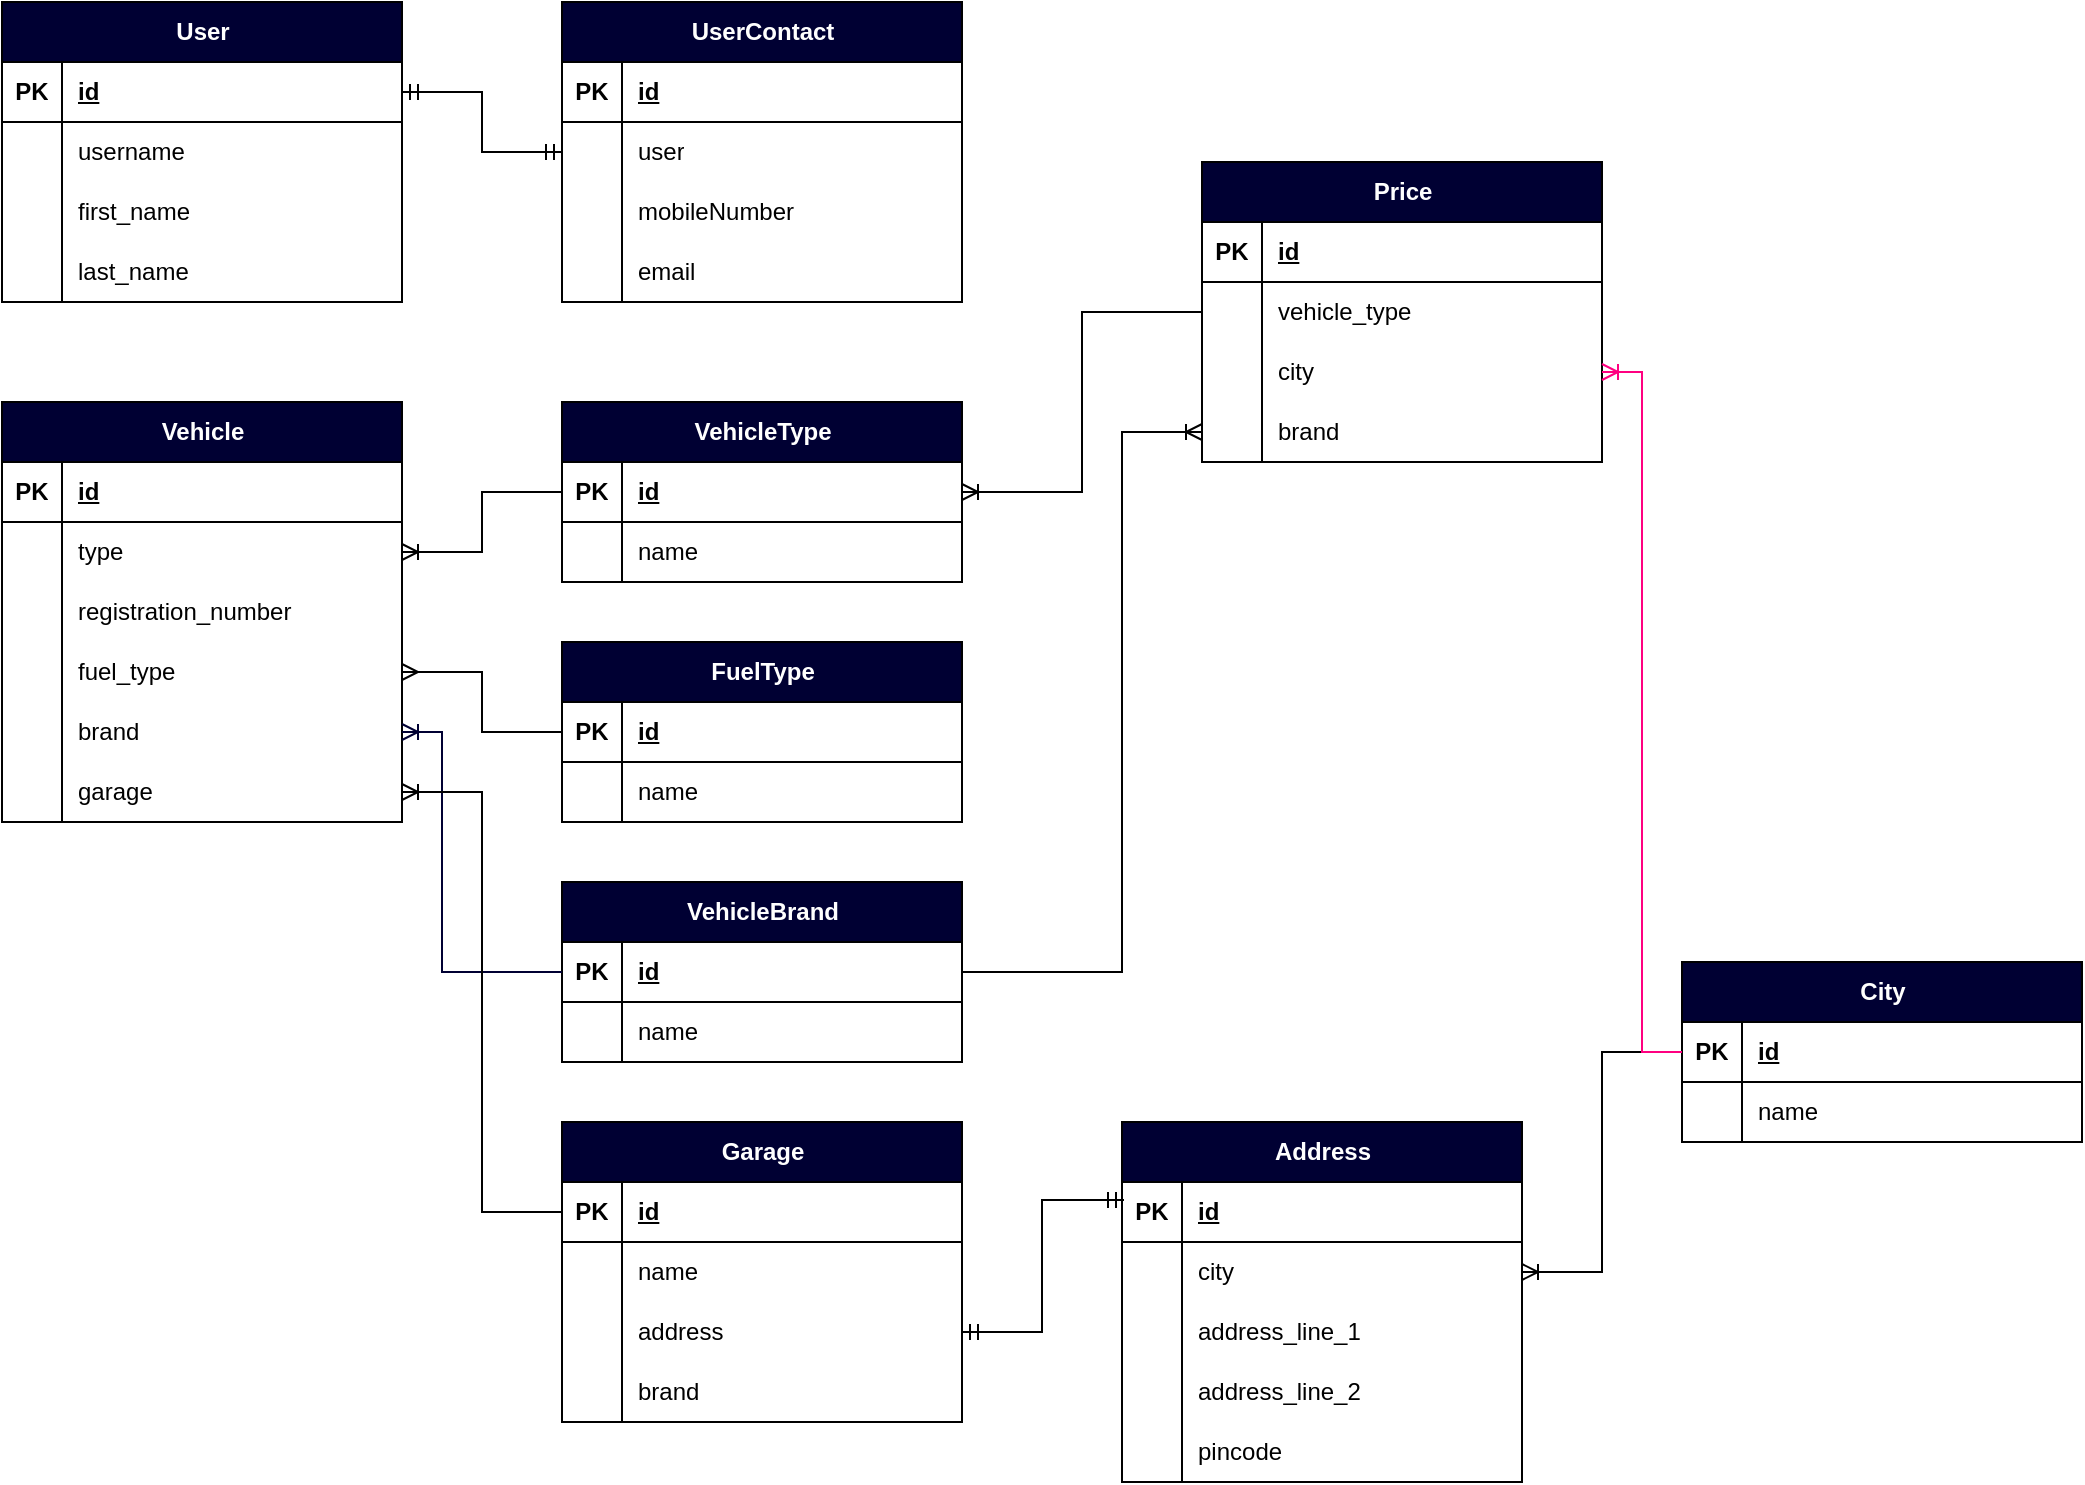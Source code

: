 <mxfile version="21.6.8" type="github">
  <diagram id="R2lEEEUBdFMjLlhIrx00" name="Page-1">
    <mxGraphModel dx="1434" dy="750" grid="1" gridSize="10" guides="1" tooltips="1" connect="1" arrows="1" fold="1" page="1" pageScale="1" pageWidth="850" pageHeight="1100" math="0" shadow="0" extFonts="Permanent Marker^https://fonts.googleapis.com/css?family=Permanent+Marker">
      <root>
        <mxCell id="0" />
        <mxCell id="1" parent="0" />
        <mxCell id="TW8zN2SquAORS2_X0zOL-1" value="User" style="shape=table;startSize=30;container=1;collapsible=1;childLayout=tableLayout;fixedRows=1;rowLines=0;fontStyle=1;align=center;resizeLast=1;html=1;fillColor=#000033;fontColor=#FFFFFF;" vertex="1" parent="1">
          <mxGeometry x="120" y="80" width="200" height="150" as="geometry" />
        </mxCell>
        <mxCell id="TW8zN2SquAORS2_X0zOL-2" value="" style="shape=tableRow;horizontal=0;startSize=0;swimlaneHead=0;swimlaneBody=0;fillColor=none;collapsible=0;dropTarget=0;points=[[0,0.5],[1,0.5]];portConstraint=eastwest;top=0;left=0;right=0;bottom=1;" vertex="1" parent="TW8zN2SquAORS2_X0zOL-1">
          <mxGeometry y="30" width="200" height="30" as="geometry" />
        </mxCell>
        <mxCell id="TW8zN2SquAORS2_X0zOL-3" value="PK" style="shape=partialRectangle;connectable=0;fillColor=none;top=0;left=0;bottom=0;right=0;fontStyle=1;overflow=hidden;whiteSpace=wrap;html=1;" vertex="1" parent="TW8zN2SquAORS2_X0zOL-2">
          <mxGeometry width="30" height="30" as="geometry">
            <mxRectangle width="30" height="30" as="alternateBounds" />
          </mxGeometry>
        </mxCell>
        <mxCell id="TW8zN2SquAORS2_X0zOL-4" value="id" style="shape=partialRectangle;connectable=0;fillColor=none;top=0;left=0;bottom=0;right=0;align=left;spacingLeft=6;fontStyle=5;overflow=hidden;whiteSpace=wrap;html=1;" vertex="1" parent="TW8zN2SquAORS2_X0zOL-2">
          <mxGeometry x="30" width="170" height="30" as="geometry">
            <mxRectangle width="170" height="30" as="alternateBounds" />
          </mxGeometry>
        </mxCell>
        <mxCell id="TW8zN2SquAORS2_X0zOL-5" value="" style="shape=tableRow;horizontal=0;startSize=0;swimlaneHead=0;swimlaneBody=0;fillColor=none;collapsible=0;dropTarget=0;points=[[0,0.5],[1,0.5]];portConstraint=eastwest;top=0;left=0;right=0;bottom=0;" vertex="1" parent="TW8zN2SquAORS2_X0zOL-1">
          <mxGeometry y="60" width="200" height="30" as="geometry" />
        </mxCell>
        <mxCell id="TW8zN2SquAORS2_X0zOL-6" value="" style="shape=partialRectangle;connectable=0;fillColor=none;top=0;left=0;bottom=0;right=0;editable=1;overflow=hidden;whiteSpace=wrap;html=1;" vertex="1" parent="TW8zN2SquAORS2_X0zOL-5">
          <mxGeometry width="30" height="30" as="geometry">
            <mxRectangle width="30" height="30" as="alternateBounds" />
          </mxGeometry>
        </mxCell>
        <mxCell id="TW8zN2SquAORS2_X0zOL-7" value="username" style="shape=partialRectangle;connectable=0;fillColor=none;top=0;left=0;bottom=0;right=0;align=left;spacingLeft=6;overflow=hidden;whiteSpace=wrap;html=1;" vertex="1" parent="TW8zN2SquAORS2_X0zOL-5">
          <mxGeometry x="30" width="170" height="30" as="geometry">
            <mxRectangle width="170" height="30" as="alternateBounds" />
          </mxGeometry>
        </mxCell>
        <mxCell id="TW8zN2SquAORS2_X0zOL-8" value="" style="shape=tableRow;horizontal=0;startSize=0;swimlaneHead=0;swimlaneBody=0;fillColor=none;collapsible=0;dropTarget=0;points=[[0,0.5],[1,0.5]];portConstraint=eastwest;top=0;left=0;right=0;bottom=0;" vertex="1" parent="TW8zN2SquAORS2_X0zOL-1">
          <mxGeometry y="90" width="200" height="30" as="geometry" />
        </mxCell>
        <mxCell id="TW8zN2SquAORS2_X0zOL-9" value="" style="shape=partialRectangle;connectable=0;fillColor=none;top=0;left=0;bottom=0;right=0;editable=1;overflow=hidden;whiteSpace=wrap;html=1;" vertex="1" parent="TW8zN2SquAORS2_X0zOL-8">
          <mxGeometry width="30" height="30" as="geometry">
            <mxRectangle width="30" height="30" as="alternateBounds" />
          </mxGeometry>
        </mxCell>
        <mxCell id="TW8zN2SquAORS2_X0zOL-10" value="first_name" style="shape=partialRectangle;connectable=0;fillColor=none;top=0;left=0;bottom=0;right=0;align=left;spacingLeft=6;overflow=hidden;whiteSpace=wrap;html=1;" vertex="1" parent="TW8zN2SquAORS2_X0zOL-8">
          <mxGeometry x="30" width="170" height="30" as="geometry">
            <mxRectangle width="170" height="30" as="alternateBounds" />
          </mxGeometry>
        </mxCell>
        <mxCell id="TW8zN2SquAORS2_X0zOL-11" value="" style="shape=tableRow;horizontal=0;startSize=0;swimlaneHead=0;swimlaneBody=0;fillColor=none;collapsible=0;dropTarget=0;points=[[0,0.5],[1,0.5]];portConstraint=eastwest;top=0;left=0;right=0;bottom=0;" vertex="1" parent="TW8zN2SquAORS2_X0zOL-1">
          <mxGeometry y="120" width="200" height="30" as="geometry" />
        </mxCell>
        <mxCell id="TW8zN2SquAORS2_X0zOL-12" value="" style="shape=partialRectangle;connectable=0;fillColor=none;top=0;left=0;bottom=0;right=0;editable=1;overflow=hidden;whiteSpace=wrap;html=1;" vertex="1" parent="TW8zN2SquAORS2_X0zOL-11">
          <mxGeometry width="30" height="30" as="geometry">
            <mxRectangle width="30" height="30" as="alternateBounds" />
          </mxGeometry>
        </mxCell>
        <mxCell id="TW8zN2SquAORS2_X0zOL-13" value="last_name" style="shape=partialRectangle;connectable=0;fillColor=none;top=0;left=0;bottom=0;right=0;align=left;spacingLeft=6;overflow=hidden;whiteSpace=wrap;html=1;" vertex="1" parent="TW8zN2SquAORS2_X0zOL-11">
          <mxGeometry x="30" width="170" height="30" as="geometry">
            <mxRectangle width="170" height="30" as="alternateBounds" />
          </mxGeometry>
        </mxCell>
        <mxCell id="TW8zN2SquAORS2_X0zOL-14" value="UserContact" style="shape=table;startSize=30;container=1;collapsible=1;childLayout=tableLayout;fixedRows=1;rowLines=0;fontStyle=1;align=center;resizeLast=1;html=1;fillColor=#000033;fontColor=#FFFFFF;" vertex="1" parent="1">
          <mxGeometry x="400" y="80" width="200" height="150" as="geometry" />
        </mxCell>
        <mxCell id="TW8zN2SquAORS2_X0zOL-15" value="" style="shape=tableRow;horizontal=0;startSize=0;swimlaneHead=0;swimlaneBody=0;fillColor=none;collapsible=0;dropTarget=0;points=[[0,0.5],[1,0.5]];portConstraint=eastwest;top=0;left=0;right=0;bottom=1;" vertex="1" parent="TW8zN2SquAORS2_X0zOL-14">
          <mxGeometry y="30" width="200" height="30" as="geometry" />
        </mxCell>
        <mxCell id="TW8zN2SquAORS2_X0zOL-16" value="PK" style="shape=partialRectangle;connectable=0;fillColor=none;top=0;left=0;bottom=0;right=0;fontStyle=1;overflow=hidden;whiteSpace=wrap;html=1;" vertex="1" parent="TW8zN2SquAORS2_X0zOL-15">
          <mxGeometry width="30" height="30" as="geometry">
            <mxRectangle width="30" height="30" as="alternateBounds" />
          </mxGeometry>
        </mxCell>
        <mxCell id="TW8zN2SquAORS2_X0zOL-17" value="id" style="shape=partialRectangle;connectable=0;fillColor=none;top=0;left=0;bottom=0;right=0;align=left;spacingLeft=6;fontStyle=5;overflow=hidden;whiteSpace=wrap;html=1;" vertex="1" parent="TW8zN2SquAORS2_X0zOL-15">
          <mxGeometry x="30" width="170" height="30" as="geometry">
            <mxRectangle width="170" height="30" as="alternateBounds" />
          </mxGeometry>
        </mxCell>
        <mxCell id="TW8zN2SquAORS2_X0zOL-24" value="" style="shape=tableRow;horizontal=0;startSize=0;swimlaneHead=0;swimlaneBody=0;fillColor=none;collapsible=0;dropTarget=0;points=[[0,0.5],[1,0.5]];portConstraint=eastwest;top=0;left=0;right=0;bottom=0;" vertex="1" parent="TW8zN2SquAORS2_X0zOL-14">
          <mxGeometry y="60" width="200" height="30" as="geometry" />
        </mxCell>
        <mxCell id="TW8zN2SquAORS2_X0zOL-25" value="" style="shape=partialRectangle;connectable=0;fillColor=none;top=0;left=0;bottom=0;right=0;editable=1;overflow=hidden;whiteSpace=wrap;html=1;" vertex="1" parent="TW8zN2SquAORS2_X0zOL-24">
          <mxGeometry width="30" height="30" as="geometry">
            <mxRectangle width="30" height="30" as="alternateBounds" />
          </mxGeometry>
        </mxCell>
        <mxCell id="TW8zN2SquAORS2_X0zOL-26" value="user" style="shape=partialRectangle;connectable=0;fillColor=none;top=0;left=0;bottom=0;right=0;align=left;spacingLeft=6;overflow=hidden;whiteSpace=wrap;html=1;" vertex="1" parent="TW8zN2SquAORS2_X0zOL-24">
          <mxGeometry x="30" width="170" height="30" as="geometry">
            <mxRectangle width="170" height="30" as="alternateBounds" />
          </mxGeometry>
        </mxCell>
        <mxCell id="TW8zN2SquAORS2_X0zOL-18" value="" style="shape=tableRow;horizontal=0;startSize=0;swimlaneHead=0;swimlaneBody=0;fillColor=none;collapsible=0;dropTarget=0;points=[[0,0.5],[1,0.5]];portConstraint=eastwest;top=0;left=0;right=0;bottom=0;" vertex="1" parent="TW8zN2SquAORS2_X0zOL-14">
          <mxGeometry y="90" width="200" height="30" as="geometry" />
        </mxCell>
        <mxCell id="TW8zN2SquAORS2_X0zOL-19" value="" style="shape=partialRectangle;connectable=0;fillColor=none;top=0;left=0;bottom=0;right=0;editable=1;overflow=hidden;whiteSpace=wrap;html=1;" vertex="1" parent="TW8zN2SquAORS2_X0zOL-18">
          <mxGeometry width="30" height="30" as="geometry">
            <mxRectangle width="30" height="30" as="alternateBounds" />
          </mxGeometry>
        </mxCell>
        <mxCell id="TW8zN2SquAORS2_X0zOL-20" value="mobileNumber" style="shape=partialRectangle;connectable=0;fillColor=none;top=0;left=0;bottom=0;right=0;align=left;spacingLeft=6;overflow=hidden;whiteSpace=wrap;html=1;" vertex="1" parent="TW8zN2SquAORS2_X0zOL-18">
          <mxGeometry x="30" width="170" height="30" as="geometry">
            <mxRectangle width="170" height="30" as="alternateBounds" />
          </mxGeometry>
        </mxCell>
        <mxCell id="TW8zN2SquAORS2_X0zOL-21" value="" style="shape=tableRow;horizontal=0;startSize=0;swimlaneHead=0;swimlaneBody=0;fillColor=none;collapsible=0;dropTarget=0;points=[[0,0.5],[1,0.5]];portConstraint=eastwest;top=0;left=0;right=0;bottom=0;" vertex="1" parent="TW8zN2SquAORS2_X0zOL-14">
          <mxGeometry y="120" width="200" height="30" as="geometry" />
        </mxCell>
        <mxCell id="TW8zN2SquAORS2_X0zOL-22" value="" style="shape=partialRectangle;connectable=0;fillColor=none;top=0;left=0;bottom=0;right=0;editable=1;overflow=hidden;whiteSpace=wrap;html=1;" vertex="1" parent="TW8zN2SquAORS2_X0zOL-21">
          <mxGeometry width="30" height="30" as="geometry">
            <mxRectangle width="30" height="30" as="alternateBounds" />
          </mxGeometry>
        </mxCell>
        <mxCell id="TW8zN2SquAORS2_X0zOL-23" value="email" style="shape=partialRectangle;connectable=0;fillColor=none;top=0;left=0;bottom=0;right=0;align=left;spacingLeft=6;overflow=hidden;whiteSpace=wrap;html=1;" vertex="1" parent="TW8zN2SquAORS2_X0zOL-21">
          <mxGeometry x="30" width="170" height="30" as="geometry">
            <mxRectangle width="170" height="30" as="alternateBounds" />
          </mxGeometry>
        </mxCell>
        <mxCell id="TW8zN2SquAORS2_X0zOL-27" value="" style="edgeStyle=orthogonalEdgeStyle;fontSize=12;html=1;endArrow=ERmandOne;startArrow=ERmandOne;rounded=0;" edge="1" parent="1" source="TW8zN2SquAORS2_X0zOL-2" target="TW8zN2SquAORS2_X0zOL-24">
          <mxGeometry width="100" height="100" relative="1" as="geometry">
            <mxPoint x="370" y="440" as="sourcePoint" />
            <mxPoint x="470" y="340" as="targetPoint" />
          </mxGeometry>
        </mxCell>
        <mxCell id="TW8zN2SquAORS2_X0zOL-54" value="Vehicle" style="shape=table;startSize=30;container=1;collapsible=1;childLayout=tableLayout;fixedRows=1;rowLines=0;fontStyle=1;align=center;resizeLast=1;html=1;fillColor=#000033;fontColor=#FFFFFF;" vertex="1" parent="1">
          <mxGeometry x="120" y="280" width="200" height="210" as="geometry" />
        </mxCell>
        <mxCell id="TW8zN2SquAORS2_X0zOL-55" value="" style="shape=tableRow;horizontal=0;startSize=0;swimlaneHead=0;swimlaneBody=0;fillColor=none;collapsible=0;dropTarget=0;points=[[0,0.5],[1,0.5]];portConstraint=eastwest;top=0;left=0;right=0;bottom=1;" vertex="1" parent="TW8zN2SquAORS2_X0zOL-54">
          <mxGeometry y="30" width="200" height="30" as="geometry" />
        </mxCell>
        <mxCell id="TW8zN2SquAORS2_X0zOL-56" value="PK" style="shape=partialRectangle;connectable=0;fillColor=none;top=0;left=0;bottom=0;right=0;fontStyle=1;overflow=hidden;whiteSpace=wrap;html=1;" vertex="1" parent="TW8zN2SquAORS2_X0zOL-55">
          <mxGeometry width="30" height="30" as="geometry">
            <mxRectangle width="30" height="30" as="alternateBounds" />
          </mxGeometry>
        </mxCell>
        <mxCell id="TW8zN2SquAORS2_X0zOL-57" value="id" style="shape=partialRectangle;connectable=0;fillColor=none;top=0;left=0;bottom=0;right=0;align=left;spacingLeft=6;fontStyle=5;overflow=hidden;whiteSpace=wrap;html=1;" vertex="1" parent="TW8zN2SquAORS2_X0zOL-55">
          <mxGeometry x="30" width="170" height="30" as="geometry">
            <mxRectangle width="170" height="30" as="alternateBounds" />
          </mxGeometry>
        </mxCell>
        <mxCell id="TW8zN2SquAORS2_X0zOL-58" value="" style="shape=tableRow;horizontal=0;startSize=0;swimlaneHead=0;swimlaneBody=0;fillColor=none;collapsible=0;dropTarget=0;points=[[0,0.5],[1,0.5]];portConstraint=eastwest;top=0;left=0;right=0;bottom=0;" vertex="1" parent="TW8zN2SquAORS2_X0zOL-54">
          <mxGeometry y="60" width="200" height="30" as="geometry" />
        </mxCell>
        <mxCell id="TW8zN2SquAORS2_X0zOL-59" value="" style="shape=partialRectangle;connectable=0;fillColor=none;top=0;left=0;bottom=0;right=0;editable=1;overflow=hidden;whiteSpace=wrap;html=1;" vertex="1" parent="TW8zN2SquAORS2_X0zOL-58">
          <mxGeometry width="30" height="30" as="geometry">
            <mxRectangle width="30" height="30" as="alternateBounds" />
          </mxGeometry>
        </mxCell>
        <mxCell id="TW8zN2SquAORS2_X0zOL-60" value="type" style="shape=partialRectangle;connectable=0;fillColor=none;top=0;left=0;bottom=0;right=0;align=left;spacingLeft=6;overflow=hidden;whiteSpace=wrap;html=1;" vertex="1" parent="TW8zN2SquAORS2_X0zOL-58">
          <mxGeometry x="30" width="170" height="30" as="geometry">
            <mxRectangle width="170" height="30" as="alternateBounds" />
          </mxGeometry>
        </mxCell>
        <mxCell id="TW8zN2SquAORS2_X0zOL-61" value="" style="shape=tableRow;horizontal=0;startSize=0;swimlaneHead=0;swimlaneBody=0;fillColor=none;collapsible=0;dropTarget=0;points=[[0,0.5],[1,0.5]];portConstraint=eastwest;top=0;left=0;right=0;bottom=0;" vertex="1" parent="TW8zN2SquAORS2_X0zOL-54">
          <mxGeometry y="90" width="200" height="30" as="geometry" />
        </mxCell>
        <mxCell id="TW8zN2SquAORS2_X0zOL-62" value="" style="shape=partialRectangle;connectable=0;fillColor=none;top=0;left=0;bottom=0;right=0;editable=1;overflow=hidden;whiteSpace=wrap;html=1;" vertex="1" parent="TW8zN2SquAORS2_X0zOL-61">
          <mxGeometry width="30" height="30" as="geometry">
            <mxRectangle width="30" height="30" as="alternateBounds" />
          </mxGeometry>
        </mxCell>
        <mxCell id="TW8zN2SquAORS2_X0zOL-63" value="registration_number" style="shape=partialRectangle;connectable=0;fillColor=none;top=0;left=0;bottom=0;right=0;align=left;spacingLeft=6;overflow=hidden;whiteSpace=wrap;html=1;" vertex="1" parent="TW8zN2SquAORS2_X0zOL-61">
          <mxGeometry x="30" width="170" height="30" as="geometry">
            <mxRectangle width="170" height="30" as="alternateBounds" />
          </mxGeometry>
        </mxCell>
        <mxCell id="TW8zN2SquAORS2_X0zOL-64" value="" style="shape=tableRow;horizontal=0;startSize=0;swimlaneHead=0;swimlaneBody=0;fillColor=none;collapsible=0;dropTarget=0;points=[[0,0.5],[1,0.5]];portConstraint=eastwest;top=0;left=0;right=0;bottom=0;" vertex="1" parent="TW8zN2SquAORS2_X0zOL-54">
          <mxGeometry y="120" width="200" height="30" as="geometry" />
        </mxCell>
        <mxCell id="TW8zN2SquAORS2_X0zOL-65" value="" style="shape=partialRectangle;connectable=0;fillColor=none;top=0;left=0;bottom=0;right=0;editable=1;overflow=hidden;whiteSpace=wrap;html=1;" vertex="1" parent="TW8zN2SquAORS2_X0zOL-64">
          <mxGeometry width="30" height="30" as="geometry">
            <mxRectangle width="30" height="30" as="alternateBounds" />
          </mxGeometry>
        </mxCell>
        <mxCell id="TW8zN2SquAORS2_X0zOL-66" value="fuel_type" style="shape=partialRectangle;connectable=0;fillColor=none;top=0;left=0;bottom=0;right=0;align=left;spacingLeft=6;overflow=hidden;whiteSpace=wrap;html=1;" vertex="1" parent="TW8zN2SquAORS2_X0zOL-64">
          <mxGeometry x="30" width="170" height="30" as="geometry">
            <mxRectangle width="170" height="30" as="alternateBounds" />
          </mxGeometry>
        </mxCell>
        <mxCell id="TW8zN2SquAORS2_X0zOL-89" value="" style="shape=tableRow;horizontal=0;startSize=0;swimlaneHead=0;swimlaneBody=0;fillColor=none;collapsible=0;dropTarget=0;points=[[0,0.5],[1,0.5]];portConstraint=eastwest;top=0;left=0;right=0;bottom=0;" vertex="1" parent="TW8zN2SquAORS2_X0zOL-54">
          <mxGeometry y="150" width="200" height="30" as="geometry" />
        </mxCell>
        <mxCell id="TW8zN2SquAORS2_X0zOL-90" value="" style="shape=partialRectangle;connectable=0;fillColor=none;top=0;left=0;bottom=0;right=0;editable=1;overflow=hidden;whiteSpace=wrap;html=1;" vertex="1" parent="TW8zN2SquAORS2_X0zOL-89">
          <mxGeometry width="30" height="30" as="geometry">
            <mxRectangle width="30" height="30" as="alternateBounds" />
          </mxGeometry>
        </mxCell>
        <mxCell id="TW8zN2SquAORS2_X0zOL-91" value="brand" style="shape=partialRectangle;connectable=0;fillColor=none;top=0;left=0;bottom=0;right=0;align=left;spacingLeft=6;overflow=hidden;whiteSpace=wrap;html=1;" vertex="1" parent="TW8zN2SquAORS2_X0zOL-89">
          <mxGeometry x="30" width="170" height="30" as="geometry">
            <mxRectangle width="170" height="30" as="alternateBounds" />
          </mxGeometry>
        </mxCell>
        <mxCell id="TW8zN2SquAORS2_X0zOL-145" value="" style="shape=tableRow;horizontal=0;startSize=0;swimlaneHead=0;swimlaneBody=0;fillColor=none;collapsible=0;dropTarget=0;points=[[0,0.5],[1,0.5]];portConstraint=eastwest;top=0;left=0;right=0;bottom=0;" vertex="1" parent="TW8zN2SquAORS2_X0zOL-54">
          <mxGeometry y="180" width="200" height="30" as="geometry" />
        </mxCell>
        <mxCell id="TW8zN2SquAORS2_X0zOL-146" value="" style="shape=partialRectangle;connectable=0;fillColor=none;top=0;left=0;bottom=0;right=0;editable=1;overflow=hidden;whiteSpace=wrap;html=1;" vertex="1" parent="TW8zN2SquAORS2_X0zOL-145">
          <mxGeometry width="30" height="30" as="geometry">
            <mxRectangle width="30" height="30" as="alternateBounds" />
          </mxGeometry>
        </mxCell>
        <mxCell id="TW8zN2SquAORS2_X0zOL-147" value="garage" style="shape=partialRectangle;connectable=0;fillColor=none;top=0;left=0;bottom=0;right=0;align=left;spacingLeft=6;overflow=hidden;whiteSpace=wrap;html=1;" vertex="1" parent="TW8zN2SquAORS2_X0zOL-145">
          <mxGeometry x="30" width="170" height="30" as="geometry">
            <mxRectangle width="170" height="30" as="alternateBounds" />
          </mxGeometry>
        </mxCell>
        <mxCell id="TW8zN2SquAORS2_X0zOL-67" value="VehicleType" style="shape=table;startSize=30;container=1;collapsible=1;childLayout=tableLayout;fixedRows=1;rowLines=0;fontStyle=1;align=center;resizeLast=1;html=1;fillColor=#000033;fontColor=#FFFFFF;" vertex="1" parent="1">
          <mxGeometry x="400" y="280" width="200" height="90" as="geometry" />
        </mxCell>
        <mxCell id="TW8zN2SquAORS2_X0zOL-68" value="" style="shape=tableRow;horizontal=0;startSize=0;swimlaneHead=0;swimlaneBody=0;fillColor=none;collapsible=0;dropTarget=0;points=[[0,0.5],[1,0.5]];portConstraint=eastwest;top=0;left=0;right=0;bottom=1;" vertex="1" parent="TW8zN2SquAORS2_X0zOL-67">
          <mxGeometry y="30" width="200" height="30" as="geometry" />
        </mxCell>
        <mxCell id="TW8zN2SquAORS2_X0zOL-69" value="PK" style="shape=partialRectangle;connectable=0;fillColor=none;top=0;left=0;bottom=0;right=0;fontStyle=1;overflow=hidden;whiteSpace=wrap;html=1;" vertex="1" parent="TW8zN2SquAORS2_X0zOL-68">
          <mxGeometry width="30" height="30" as="geometry">
            <mxRectangle width="30" height="30" as="alternateBounds" />
          </mxGeometry>
        </mxCell>
        <mxCell id="TW8zN2SquAORS2_X0zOL-70" value="id" style="shape=partialRectangle;connectable=0;fillColor=none;top=0;left=0;bottom=0;right=0;align=left;spacingLeft=6;fontStyle=5;overflow=hidden;whiteSpace=wrap;html=1;" vertex="1" parent="TW8zN2SquAORS2_X0zOL-68">
          <mxGeometry x="30" width="170" height="30" as="geometry">
            <mxRectangle width="170" height="30" as="alternateBounds" />
          </mxGeometry>
        </mxCell>
        <mxCell id="TW8zN2SquAORS2_X0zOL-71" value="" style="shape=tableRow;horizontal=0;startSize=0;swimlaneHead=0;swimlaneBody=0;fillColor=none;collapsible=0;dropTarget=0;points=[[0,0.5],[1,0.5]];portConstraint=eastwest;top=0;left=0;right=0;bottom=0;" vertex="1" parent="TW8zN2SquAORS2_X0zOL-67">
          <mxGeometry y="60" width="200" height="30" as="geometry" />
        </mxCell>
        <mxCell id="TW8zN2SquAORS2_X0zOL-72" value="" style="shape=partialRectangle;connectable=0;fillColor=none;top=0;left=0;bottom=0;right=0;editable=1;overflow=hidden;whiteSpace=wrap;html=1;" vertex="1" parent="TW8zN2SquAORS2_X0zOL-71">
          <mxGeometry width="30" height="30" as="geometry">
            <mxRectangle width="30" height="30" as="alternateBounds" />
          </mxGeometry>
        </mxCell>
        <mxCell id="TW8zN2SquAORS2_X0zOL-73" value="name" style="shape=partialRectangle;connectable=0;fillColor=none;top=0;left=0;bottom=0;right=0;align=left;spacingLeft=6;overflow=hidden;whiteSpace=wrap;html=1;" vertex="1" parent="TW8zN2SquAORS2_X0zOL-71">
          <mxGeometry x="30" width="170" height="30" as="geometry">
            <mxRectangle width="170" height="30" as="alternateBounds" />
          </mxGeometry>
        </mxCell>
        <mxCell id="TW8zN2SquAORS2_X0zOL-80" value="" style="edgeStyle=orthogonalEdgeStyle;fontSize=12;html=1;endArrow=ERoneToMany;rounded=0;" edge="1" parent="1" source="TW8zN2SquAORS2_X0zOL-68" target="TW8zN2SquAORS2_X0zOL-58">
          <mxGeometry width="100" height="100" relative="1" as="geometry">
            <mxPoint x="370" y="440" as="sourcePoint" />
            <mxPoint x="470" y="340" as="targetPoint" />
          </mxGeometry>
        </mxCell>
        <mxCell id="TW8zN2SquAORS2_X0zOL-81" value="FuelType" style="shape=table;startSize=30;container=1;collapsible=1;childLayout=tableLayout;fixedRows=1;rowLines=0;fontStyle=1;align=center;resizeLast=1;html=1;fillColor=#000033;fontColor=#FFFFFF;" vertex="1" parent="1">
          <mxGeometry x="400" y="400" width="200" height="90" as="geometry" />
        </mxCell>
        <mxCell id="TW8zN2SquAORS2_X0zOL-82" value="" style="shape=tableRow;horizontal=0;startSize=0;swimlaneHead=0;swimlaneBody=0;fillColor=none;collapsible=0;dropTarget=0;points=[[0,0.5],[1,0.5]];portConstraint=eastwest;top=0;left=0;right=0;bottom=1;" vertex="1" parent="TW8zN2SquAORS2_X0zOL-81">
          <mxGeometry y="30" width="200" height="30" as="geometry" />
        </mxCell>
        <mxCell id="TW8zN2SquAORS2_X0zOL-83" value="PK" style="shape=partialRectangle;connectable=0;fillColor=none;top=0;left=0;bottom=0;right=0;fontStyle=1;overflow=hidden;whiteSpace=wrap;html=1;" vertex="1" parent="TW8zN2SquAORS2_X0zOL-82">
          <mxGeometry width="30" height="30" as="geometry">
            <mxRectangle width="30" height="30" as="alternateBounds" />
          </mxGeometry>
        </mxCell>
        <mxCell id="TW8zN2SquAORS2_X0zOL-84" value="id" style="shape=partialRectangle;connectable=0;fillColor=none;top=0;left=0;bottom=0;right=0;align=left;spacingLeft=6;fontStyle=5;overflow=hidden;whiteSpace=wrap;html=1;" vertex="1" parent="TW8zN2SquAORS2_X0zOL-82">
          <mxGeometry x="30" width="170" height="30" as="geometry">
            <mxRectangle width="170" height="30" as="alternateBounds" />
          </mxGeometry>
        </mxCell>
        <mxCell id="TW8zN2SquAORS2_X0zOL-85" value="" style="shape=tableRow;horizontal=0;startSize=0;swimlaneHead=0;swimlaneBody=0;fillColor=none;collapsible=0;dropTarget=0;points=[[0,0.5],[1,0.5]];portConstraint=eastwest;top=0;left=0;right=0;bottom=0;" vertex="1" parent="TW8zN2SquAORS2_X0zOL-81">
          <mxGeometry y="60" width="200" height="30" as="geometry" />
        </mxCell>
        <mxCell id="TW8zN2SquAORS2_X0zOL-86" value="" style="shape=partialRectangle;connectable=0;fillColor=none;top=0;left=0;bottom=0;right=0;editable=1;overflow=hidden;whiteSpace=wrap;html=1;" vertex="1" parent="TW8zN2SquAORS2_X0zOL-85">
          <mxGeometry width="30" height="30" as="geometry">
            <mxRectangle width="30" height="30" as="alternateBounds" />
          </mxGeometry>
        </mxCell>
        <mxCell id="TW8zN2SquAORS2_X0zOL-87" value="name" style="shape=partialRectangle;connectable=0;fillColor=none;top=0;left=0;bottom=0;right=0;align=left;spacingLeft=6;overflow=hidden;whiteSpace=wrap;html=1;" vertex="1" parent="TW8zN2SquAORS2_X0zOL-85">
          <mxGeometry x="30" width="170" height="30" as="geometry">
            <mxRectangle width="170" height="30" as="alternateBounds" />
          </mxGeometry>
        </mxCell>
        <mxCell id="TW8zN2SquAORS2_X0zOL-92" value="VehicleBrand" style="shape=table;startSize=30;container=1;collapsible=1;childLayout=tableLayout;fixedRows=1;rowLines=0;fontStyle=1;align=center;resizeLast=1;html=1;fillColor=#000033;fontColor=#FFFFFF;" vertex="1" parent="1">
          <mxGeometry x="400" y="520" width="200" height="90" as="geometry" />
        </mxCell>
        <mxCell id="TW8zN2SquAORS2_X0zOL-93" value="" style="shape=tableRow;horizontal=0;startSize=0;swimlaneHead=0;swimlaneBody=0;fillColor=none;collapsible=0;dropTarget=0;points=[[0,0.5],[1,0.5]];portConstraint=eastwest;top=0;left=0;right=0;bottom=1;" vertex="1" parent="TW8zN2SquAORS2_X0zOL-92">
          <mxGeometry y="30" width="200" height="30" as="geometry" />
        </mxCell>
        <mxCell id="TW8zN2SquAORS2_X0zOL-94" value="PK" style="shape=partialRectangle;connectable=0;fillColor=none;top=0;left=0;bottom=0;right=0;fontStyle=1;overflow=hidden;whiteSpace=wrap;html=1;" vertex="1" parent="TW8zN2SquAORS2_X0zOL-93">
          <mxGeometry width="30" height="30" as="geometry">
            <mxRectangle width="30" height="30" as="alternateBounds" />
          </mxGeometry>
        </mxCell>
        <mxCell id="TW8zN2SquAORS2_X0zOL-95" value="id" style="shape=partialRectangle;connectable=0;fillColor=none;top=0;left=0;bottom=0;right=0;align=left;spacingLeft=6;fontStyle=5;overflow=hidden;whiteSpace=wrap;html=1;" vertex="1" parent="TW8zN2SquAORS2_X0zOL-93">
          <mxGeometry x="30" width="170" height="30" as="geometry">
            <mxRectangle width="170" height="30" as="alternateBounds" />
          </mxGeometry>
        </mxCell>
        <mxCell id="TW8zN2SquAORS2_X0zOL-96" value="" style="shape=tableRow;horizontal=0;startSize=0;swimlaneHead=0;swimlaneBody=0;fillColor=none;collapsible=0;dropTarget=0;points=[[0,0.5],[1,0.5]];portConstraint=eastwest;top=0;left=0;right=0;bottom=0;" vertex="1" parent="TW8zN2SquAORS2_X0zOL-92">
          <mxGeometry y="60" width="200" height="30" as="geometry" />
        </mxCell>
        <mxCell id="TW8zN2SquAORS2_X0zOL-97" value="" style="shape=partialRectangle;connectable=0;fillColor=none;top=0;left=0;bottom=0;right=0;editable=1;overflow=hidden;whiteSpace=wrap;html=1;" vertex="1" parent="TW8zN2SquAORS2_X0zOL-96">
          <mxGeometry width="30" height="30" as="geometry">
            <mxRectangle width="30" height="30" as="alternateBounds" />
          </mxGeometry>
        </mxCell>
        <mxCell id="TW8zN2SquAORS2_X0zOL-98" value="name" style="shape=partialRectangle;connectable=0;fillColor=none;top=0;left=0;bottom=0;right=0;align=left;spacingLeft=6;overflow=hidden;whiteSpace=wrap;html=1;" vertex="1" parent="TW8zN2SquAORS2_X0zOL-96">
          <mxGeometry x="30" width="170" height="30" as="geometry">
            <mxRectangle width="170" height="30" as="alternateBounds" />
          </mxGeometry>
        </mxCell>
        <mxCell id="TW8zN2SquAORS2_X0zOL-99" value="" style="edgeStyle=orthogonalEdgeStyle;fontSize=12;html=1;endArrow=ERoneToMany;rounded=0;exitX=0;exitY=0.5;exitDx=0;exitDy=0;fontColor=#000033;strokeColor=#000033;" edge="1" parent="1" source="TW8zN2SquAORS2_X0zOL-93" target="TW8zN2SquAORS2_X0zOL-89">
          <mxGeometry width="100" height="100" relative="1" as="geometry">
            <mxPoint x="370" y="640" as="sourcePoint" />
            <mxPoint x="470" y="540" as="targetPoint" />
            <Array as="points">
              <mxPoint x="340" y="565" />
              <mxPoint x="340" y="445" />
            </Array>
          </mxGeometry>
        </mxCell>
        <mxCell id="TW8zN2SquAORS2_X0zOL-100" value="" style="edgeStyle=orthogonalEdgeStyle;fontSize=12;html=1;endArrow=ERmany;rounded=0;" edge="1" parent="1" source="TW8zN2SquAORS2_X0zOL-82" target="TW8zN2SquAORS2_X0zOL-64">
          <mxGeometry width="100" height="100" relative="1" as="geometry">
            <mxPoint x="370" y="740" as="sourcePoint" />
            <mxPoint x="470" y="640" as="targetPoint" />
          </mxGeometry>
        </mxCell>
        <mxCell id="TW8zN2SquAORS2_X0zOL-114" value="Garage" style="shape=table;startSize=30;container=1;collapsible=1;childLayout=tableLayout;fixedRows=1;rowLines=0;fontStyle=1;align=center;resizeLast=1;html=1;fillColor=#000033;fontColor=#FFFFFF;" vertex="1" parent="1">
          <mxGeometry x="400" y="640" width="200" height="150" as="geometry" />
        </mxCell>
        <mxCell id="TW8zN2SquAORS2_X0zOL-115" value="" style="shape=tableRow;horizontal=0;startSize=0;swimlaneHead=0;swimlaneBody=0;fillColor=none;collapsible=0;dropTarget=0;points=[[0,0.5],[1,0.5]];portConstraint=eastwest;top=0;left=0;right=0;bottom=1;" vertex="1" parent="TW8zN2SquAORS2_X0zOL-114">
          <mxGeometry y="30" width="200" height="30" as="geometry" />
        </mxCell>
        <mxCell id="TW8zN2SquAORS2_X0zOL-116" value="PK" style="shape=partialRectangle;connectable=0;fillColor=none;top=0;left=0;bottom=0;right=0;fontStyle=1;overflow=hidden;whiteSpace=wrap;html=1;" vertex="1" parent="TW8zN2SquAORS2_X0zOL-115">
          <mxGeometry width="30" height="30" as="geometry">
            <mxRectangle width="30" height="30" as="alternateBounds" />
          </mxGeometry>
        </mxCell>
        <mxCell id="TW8zN2SquAORS2_X0zOL-117" value="id" style="shape=partialRectangle;connectable=0;fillColor=none;top=0;left=0;bottom=0;right=0;align=left;spacingLeft=6;fontStyle=5;overflow=hidden;whiteSpace=wrap;html=1;" vertex="1" parent="TW8zN2SquAORS2_X0zOL-115">
          <mxGeometry x="30" width="170" height="30" as="geometry">
            <mxRectangle width="170" height="30" as="alternateBounds" />
          </mxGeometry>
        </mxCell>
        <mxCell id="TW8zN2SquAORS2_X0zOL-118" value="" style="shape=tableRow;horizontal=0;startSize=0;swimlaneHead=0;swimlaneBody=0;fillColor=none;collapsible=0;dropTarget=0;points=[[0,0.5],[1,0.5]];portConstraint=eastwest;top=0;left=0;right=0;bottom=0;" vertex="1" parent="TW8zN2SquAORS2_X0zOL-114">
          <mxGeometry y="60" width="200" height="30" as="geometry" />
        </mxCell>
        <mxCell id="TW8zN2SquAORS2_X0zOL-119" value="" style="shape=partialRectangle;connectable=0;fillColor=none;top=0;left=0;bottom=0;right=0;editable=1;overflow=hidden;whiteSpace=wrap;html=1;" vertex="1" parent="TW8zN2SquAORS2_X0zOL-118">
          <mxGeometry width="30" height="30" as="geometry">
            <mxRectangle width="30" height="30" as="alternateBounds" />
          </mxGeometry>
        </mxCell>
        <mxCell id="TW8zN2SquAORS2_X0zOL-120" value="name" style="shape=partialRectangle;connectable=0;fillColor=none;top=0;left=0;bottom=0;right=0;align=left;spacingLeft=6;overflow=hidden;whiteSpace=wrap;html=1;" vertex="1" parent="TW8zN2SquAORS2_X0zOL-118">
          <mxGeometry x="30" width="170" height="30" as="geometry">
            <mxRectangle width="170" height="30" as="alternateBounds" />
          </mxGeometry>
        </mxCell>
        <mxCell id="TW8zN2SquAORS2_X0zOL-124" value="" style="shape=tableRow;horizontal=0;startSize=0;swimlaneHead=0;swimlaneBody=0;fillColor=none;collapsible=0;dropTarget=0;points=[[0,0.5],[1,0.5]];portConstraint=eastwest;top=0;left=0;right=0;bottom=0;" vertex="1" parent="TW8zN2SquAORS2_X0zOL-114">
          <mxGeometry y="90" width="200" height="30" as="geometry" />
        </mxCell>
        <mxCell id="TW8zN2SquAORS2_X0zOL-125" value="" style="shape=partialRectangle;connectable=0;fillColor=none;top=0;left=0;bottom=0;right=0;editable=1;overflow=hidden;whiteSpace=wrap;html=1;" vertex="1" parent="TW8zN2SquAORS2_X0zOL-124">
          <mxGeometry width="30" height="30" as="geometry">
            <mxRectangle width="30" height="30" as="alternateBounds" />
          </mxGeometry>
        </mxCell>
        <mxCell id="TW8zN2SquAORS2_X0zOL-126" value="address" style="shape=partialRectangle;connectable=0;fillColor=none;top=0;left=0;bottom=0;right=0;align=left;spacingLeft=6;overflow=hidden;whiteSpace=wrap;html=1;" vertex="1" parent="TW8zN2SquAORS2_X0zOL-124">
          <mxGeometry x="30" width="170" height="30" as="geometry">
            <mxRectangle width="170" height="30" as="alternateBounds" />
          </mxGeometry>
        </mxCell>
        <mxCell id="TW8zN2SquAORS2_X0zOL-127" value="" style="shape=tableRow;horizontal=0;startSize=0;swimlaneHead=0;swimlaneBody=0;fillColor=none;collapsible=0;dropTarget=0;points=[[0,0.5],[1,0.5]];portConstraint=eastwest;top=0;left=0;right=0;bottom=0;" vertex="1" parent="TW8zN2SquAORS2_X0zOL-114">
          <mxGeometry y="120" width="200" height="30" as="geometry" />
        </mxCell>
        <mxCell id="TW8zN2SquAORS2_X0zOL-128" value="" style="shape=partialRectangle;connectable=0;fillColor=none;top=0;left=0;bottom=0;right=0;editable=1;overflow=hidden;whiteSpace=wrap;html=1;" vertex="1" parent="TW8zN2SquAORS2_X0zOL-127">
          <mxGeometry width="30" height="30" as="geometry">
            <mxRectangle width="30" height="30" as="alternateBounds" />
          </mxGeometry>
        </mxCell>
        <mxCell id="TW8zN2SquAORS2_X0zOL-129" value="brand" style="shape=partialRectangle;connectable=0;fillColor=none;top=0;left=0;bottom=0;right=0;align=left;spacingLeft=6;overflow=hidden;whiteSpace=wrap;html=1;" vertex="1" parent="TW8zN2SquAORS2_X0zOL-127">
          <mxGeometry x="30" width="170" height="30" as="geometry">
            <mxRectangle width="170" height="30" as="alternateBounds" />
          </mxGeometry>
        </mxCell>
        <mxCell id="TW8zN2SquAORS2_X0zOL-148" value="" style="edgeStyle=orthogonalEdgeStyle;fontSize=12;html=1;endArrow=ERoneToMany;rounded=0;" edge="1" parent="1" source="TW8zN2SquAORS2_X0zOL-115" target="TW8zN2SquAORS2_X0zOL-145">
          <mxGeometry width="100" height="100" relative="1" as="geometry">
            <mxPoint x="250" y="790" as="sourcePoint" />
            <mxPoint x="470" y="640" as="targetPoint" />
          </mxGeometry>
        </mxCell>
        <mxCell id="TW8zN2SquAORS2_X0zOL-149" value="Price" style="shape=table;startSize=30;container=1;collapsible=1;childLayout=tableLayout;fixedRows=1;rowLines=0;fontStyle=1;align=center;resizeLast=1;html=1;fillColor=#000033;fontColor=#FFFFFF;" vertex="1" parent="1">
          <mxGeometry x="720" y="160" width="200" height="150" as="geometry" />
        </mxCell>
        <mxCell id="TW8zN2SquAORS2_X0zOL-150" value="" style="shape=tableRow;horizontal=0;startSize=0;swimlaneHead=0;swimlaneBody=0;fillColor=none;collapsible=0;dropTarget=0;points=[[0,0.5],[1,0.5]];portConstraint=eastwest;top=0;left=0;right=0;bottom=1;" vertex="1" parent="TW8zN2SquAORS2_X0zOL-149">
          <mxGeometry y="30" width="200" height="30" as="geometry" />
        </mxCell>
        <mxCell id="TW8zN2SquAORS2_X0zOL-151" value="PK" style="shape=partialRectangle;connectable=0;fillColor=none;top=0;left=0;bottom=0;right=0;fontStyle=1;overflow=hidden;whiteSpace=wrap;html=1;" vertex="1" parent="TW8zN2SquAORS2_X0zOL-150">
          <mxGeometry width="30" height="30" as="geometry">
            <mxRectangle width="30" height="30" as="alternateBounds" />
          </mxGeometry>
        </mxCell>
        <mxCell id="TW8zN2SquAORS2_X0zOL-152" value="id" style="shape=partialRectangle;connectable=0;fillColor=none;top=0;left=0;bottom=0;right=0;align=left;spacingLeft=6;fontStyle=5;overflow=hidden;whiteSpace=wrap;html=1;" vertex="1" parent="TW8zN2SquAORS2_X0zOL-150">
          <mxGeometry x="30" width="170" height="30" as="geometry">
            <mxRectangle width="170" height="30" as="alternateBounds" />
          </mxGeometry>
        </mxCell>
        <mxCell id="TW8zN2SquAORS2_X0zOL-153" value="" style="shape=tableRow;horizontal=0;startSize=0;swimlaneHead=0;swimlaneBody=0;fillColor=none;collapsible=0;dropTarget=0;points=[[0,0.5],[1,0.5]];portConstraint=eastwest;top=0;left=0;right=0;bottom=0;" vertex="1" parent="TW8zN2SquAORS2_X0zOL-149">
          <mxGeometry y="60" width="200" height="30" as="geometry" />
        </mxCell>
        <mxCell id="TW8zN2SquAORS2_X0zOL-154" value="" style="shape=partialRectangle;connectable=0;fillColor=none;top=0;left=0;bottom=0;right=0;editable=1;overflow=hidden;whiteSpace=wrap;html=1;" vertex="1" parent="TW8zN2SquAORS2_X0zOL-153">
          <mxGeometry width="30" height="30" as="geometry">
            <mxRectangle width="30" height="30" as="alternateBounds" />
          </mxGeometry>
        </mxCell>
        <mxCell id="TW8zN2SquAORS2_X0zOL-155" value="vehicle_type" style="shape=partialRectangle;connectable=0;fillColor=none;top=0;left=0;bottom=0;right=0;align=left;spacingLeft=6;overflow=hidden;whiteSpace=wrap;html=1;" vertex="1" parent="TW8zN2SquAORS2_X0zOL-153">
          <mxGeometry x="30" width="170" height="30" as="geometry">
            <mxRectangle width="170" height="30" as="alternateBounds" />
          </mxGeometry>
        </mxCell>
        <mxCell id="TW8zN2SquAORS2_X0zOL-156" value="" style="shape=tableRow;horizontal=0;startSize=0;swimlaneHead=0;swimlaneBody=0;fillColor=none;collapsible=0;dropTarget=0;points=[[0,0.5],[1,0.5]];portConstraint=eastwest;top=0;left=0;right=0;bottom=0;" vertex="1" parent="TW8zN2SquAORS2_X0zOL-149">
          <mxGeometry y="90" width="200" height="30" as="geometry" />
        </mxCell>
        <mxCell id="TW8zN2SquAORS2_X0zOL-157" value="" style="shape=partialRectangle;connectable=0;fillColor=none;top=0;left=0;bottom=0;right=0;editable=1;overflow=hidden;whiteSpace=wrap;html=1;" vertex="1" parent="TW8zN2SquAORS2_X0zOL-156">
          <mxGeometry width="30" height="30" as="geometry">
            <mxRectangle width="30" height="30" as="alternateBounds" />
          </mxGeometry>
        </mxCell>
        <mxCell id="TW8zN2SquAORS2_X0zOL-158" value="city" style="shape=partialRectangle;connectable=0;fillColor=none;top=0;left=0;bottom=0;right=0;align=left;spacingLeft=6;overflow=hidden;whiteSpace=wrap;html=1;" vertex="1" parent="TW8zN2SquAORS2_X0zOL-156">
          <mxGeometry x="30" width="170" height="30" as="geometry">
            <mxRectangle width="170" height="30" as="alternateBounds" />
          </mxGeometry>
        </mxCell>
        <mxCell id="TW8zN2SquAORS2_X0zOL-159" value="" style="shape=tableRow;horizontal=0;startSize=0;swimlaneHead=0;swimlaneBody=0;fillColor=none;collapsible=0;dropTarget=0;points=[[0,0.5],[1,0.5]];portConstraint=eastwest;top=0;left=0;right=0;bottom=0;" vertex="1" parent="TW8zN2SquAORS2_X0zOL-149">
          <mxGeometry y="120" width="200" height="30" as="geometry" />
        </mxCell>
        <mxCell id="TW8zN2SquAORS2_X0zOL-160" value="" style="shape=partialRectangle;connectable=0;fillColor=none;top=0;left=0;bottom=0;right=0;editable=1;overflow=hidden;whiteSpace=wrap;html=1;" vertex="1" parent="TW8zN2SquAORS2_X0zOL-159">
          <mxGeometry width="30" height="30" as="geometry">
            <mxRectangle width="30" height="30" as="alternateBounds" />
          </mxGeometry>
        </mxCell>
        <mxCell id="TW8zN2SquAORS2_X0zOL-161" value="brand" style="shape=partialRectangle;connectable=0;fillColor=none;top=0;left=0;bottom=0;right=0;align=left;spacingLeft=6;overflow=hidden;whiteSpace=wrap;html=1;" vertex="1" parent="TW8zN2SquAORS2_X0zOL-159">
          <mxGeometry x="30" width="170" height="30" as="geometry">
            <mxRectangle width="170" height="30" as="alternateBounds" />
          </mxGeometry>
        </mxCell>
        <mxCell id="TW8zN2SquAORS2_X0zOL-162" value="Address" style="shape=table;startSize=30;container=1;collapsible=1;childLayout=tableLayout;fixedRows=1;rowLines=0;fontStyle=1;align=center;resizeLast=1;html=1;fillColor=#000033;fontColor=#FFFFFF;" vertex="1" parent="1">
          <mxGeometry x="680" y="640" width="200" height="180" as="geometry" />
        </mxCell>
        <mxCell id="TW8zN2SquAORS2_X0zOL-163" value="" style="shape=tableRow;horizontal=0;startSize=0;swimlaneHead=0;swimlaneBody=0;fillColor=none;collapsible=0;dropTarget=0;points=[[0,0.5],[1,0.5]];portConstraint=eastwest;top=0;left=0;right=0;bottom=1;" vertex="1" parent="TW8zN2SquAORS2_X0zOL-162">
          <mxGeometry y="30" width="200" height="30" as="geometry" />
        </mxCell>
        <mxCell id="TW8zN2SquAORS2_X0zOL-164" value="PK" style="shape=partialRectangle;connectable=0;fillColor=none;top=0;left=0;bottom=0;right=0;fontStyle=1;overflow=hidden;whiteSpace=wrap;html=1;" vertex="1" parent="TW8zN2SquAORS2_X0zOL-163">
          <mxGeometry width="30" height="30" as="geometry">
            <mxRectangle width="30" height="30" as="alternateBounds" />
          </mxGeometry>
        </mxCell>
        <mxCell id="TW8zN2SquAORS2_X0zOL-165" value="id" style="shape=partialRectangle;connectable=0;fillColor=none;top=0;left=0;bottom=0;right=0;align=left;spacingLeft=6;fontStyle=5;overflow=hidden;whiteSpace=wrap;html=1;" vertex="1" parent="TW8zN2SquAORS2_X0zOL-163">
          <mxGeometry x="30" width="170" height="30" as="geometry">
            <mxRectangle width="170" height="30" as="alternateBounds" />
          </mxGeometry>
        </mxCell>
        <mxCell id="TW8zN2SquAORS2_X0zOL-166" value="" style="shape=tableRow;horizontal=0;startSize=0;swimlaneHead=0;swimlaneBody=0;fillColor=none;collapsible=0;dropTarget=0;points=[[0,0.5],[1,0.5]];portConstraint=eastwest;top=0;left=0;right=0;bottom=0;" vertex="1" parent="TW8zN2SquAORS2_X0zOL-162">
          <mxGeometry y="60" width="200" height="30" as="geometry" />
        </mxCell>
        <mxCell id="TW8zN2SquAORS2_X0zOL-167" value="" style="shape=partialRectangle;connectable=0;fillColor=none;top=0;left=0;bottom=0;right=0;editable=1;overflow=hidden;whiteSpace=wrap;html=1;" vertex="1" parent="TW8zN2SquAORS2_X0zOL-166">
          <mxGeometry width="30" height="30" as="geometry">
            <mxRectangle width="30" height="30" as="alternateBounds" />
          </mxGeometry>
        </mxCell>
        <mxCell id="TW8zN2SquAORS2_X0zOL-168" value="city" style="shape=partialRectangle;connectable=0;fillColor=none;top=0;left=0;bottom=0;right=0;align=left;spacingLeft=6;overflow=hidden;whiteSpace=wrap;html=1;" vertex="1" parent="TW8zN2SquAORS2_X0zOL-166">
          <mxGeometry x="30" width="170" height="30" as="geometry">
            <mxRectangle width="170" height="30" as="alternateBounds" />
          </mxGeometry>
        </mxCell>
        <mxCell id="TW8zN2SquAORS2_X0zOL-169" value="" style="shape=tableRow;horizontal=0;startSize=0;swimlaneHead=0;swimlaneBody=0;fillColor=none;collapsible=0;dropTarget=0;points=[[0,0.5],[1,0.5]];portConstraint=eastwest;top=0;left=0;right=0;bottom=0;" vertex="1" parent="TW8zN2SquAORS2_X0zOL-162">
          <mxGeometry y="90" width="200" height="30" as="geometry" />
        </mxCell>
        <mxCell id="TW8zN2SquAORS2_X0zOL-170" value="" style="shape=partialRectangle;connectable=0;fillColor=none;top=0;left=0;bottom=0;right=0;editable=1;overflow=hidden;whiteSpace=wrap;html=1;" vertex="1" parent="TW8zN2SquAORS2_X0zOL-169">
          <mxGeometry width="30" height="30" as="geometry">
            <mxRectangle width="30" height="30" as="alternateBounds" />
          </mxGeometry>
        </mxCell>
        <mxCell id="TW8zN2SquAORS2_X0zOL-171" value="address_line_1" style="shape=partialRectangle;connectable=0;fillColor=none;top=0;left=0;bottom=0;right=0;align=left;spacingLeft=6;overflow=hidden;whiteSpace=wrap;html=1;" vertex="1" parent="TW8zN2SquAORS2_X0zOL-169">
          <mxGeometry x="30" width="170" height="30" as="geometry">
            <mxRectangle width="170" height="30" as="alternateBounds" />
          </mxGeometry>
        </mxCell>
        <mxCell id="TW8zN2SquAORS2_X0zOL-172" value="" style="shape=tableRow;horizontal=0;startSize=0;swimlaneHead=0;swimlaneBody=0;fillColor=none;collapsible=0;dropTarget=0;points=[[0,0.5],[1,0.5]];portConstraint=eastwest;top=0;left=0;right=0;bottom=0;" vertex="1" parent="TW8zN2SquAORS2_X0zOL-162">
          <mxGeometry y="120" width="200" height="30" as="geometry" />
        </mxCell>
        <mxCell id="TW8zN2SquAORS2_X0zOL-173" value="" style="shape=partialRectangle;connectable=0;fillColor=none;top=0;left=0;bottom=0;right=0;editable=1;overflow=hidden;whiteSpace=wrap;html=1;" vertex="1" parent="TW8zN2SquAORS2_X0zOL-172">
          <mxGeometry width="30" height="30" as="geometry">
            <mxRectangle width="30" height="30" as="alternateBounds" />
          </mxGeometry>
        </mxCell>
        <mxCell id="TW8zN2SquAORS2_X0zOL-174" value="address_line_2" style="shape=partialRectangle;connectable=0;fillColor=none;top=0;left=0;bottom=0;right=0;align=left;spacingLeft=6;overflow=hidden;whiteSpace=wrap;html=1;" vertex="1" parent="TW8zN2SquAORS2_X0zOL-172">
          <mxGeometry x="30" width="170" height="30" as="geometry">
            <mxRectangle width="170" height="30" as="alternateBounds" />
          </mxGeometry>
        </mxCell>
        <mxCell id="TW8zN2SquAORS2_X0zOL-175" value="" style="shape=tableRow;horizontal=0;startSize=0;swimlaneHead=0;swimlaneBody=0;fillColor=none;collapsible=0;dropTarget=0;points=[[0,0.5],[1,0.5]];portConstraint=eastwest;top=0;left=0;right=0;bottom=0;" vertex="1" parent="TW8zN2SquAORS2_X0zOL-162">
          <mxGeometry y="150" width="200" height="30" as="geometry" />
        </mxCell>
        <mxCell id="TW8zN2SquAORS2_X0zOL-176" value="" style="shape=partialRectangle;connectable=0;fillColor=none;top=0;left=0;bottom=0;right=0;editable=1;overflow=hidden;whiteSpace=wrap;html=1;" vertex="1" parent="TW8zN2SquAORS2_X0zOL-175">
          <mxGeometry width="30" height="30" as="geometry">
            <mxRectangle width="30" height="30" as="alternateBounds" />
          </mxGeometry>
        </mxCell>
        <mxCell id="TW8zN2SquAORS2_X0zOL-177" value="pincode" style="shape=partialRectangle;connectable=0;fillColor=none;top=0;left=0;bottom=0;right=0;align=left;spacingLeft=6;overflow=hidden;whiteSpace=wrap;html=1;" vertex="1" parent="TW8zN2SquAORS2_X0zOL-175">
          <mxGeometry x="30" width="170" height="30" as="geometry">
            <mxRectangle width="170" height="30" as="alternateBounds" />
          </mxGeometry>
        </mxCell>
        <mxCell id="TW8zN2SquAORS2_X0zOL-178" value="" style="edgeStyle=orthogonalEdgeStyle;fontSize=12;html=1;endArrow=ERoneToMany;rounded=0;" edge="1" parent="1" source="TW8zN2SquAORS2_X0zOL-153" target="TW8zN2SquAORS2_X0zOL-68">
          <mxGeometry width="100" height="100" relative="1" as="geometry">
            <mxPoint x="710" y="390" as="sourcePoint" />
            <mxPoint x="470" y="640" as="targetPoint" />
          </mxGeometry>
        </mxCell>
        <mxCell id="TW8zN2SquAORS2_X0zOL-179" value="City" style="shape=table;startSize=30;container=1;collapsible=1;childLayout=tableLayout;fixedRows=1;rowLines=0;fontStyle=1;align=center;resizeLast=1;html=1;fillColor=#000033;fontColor=#FFFFFF;" vertex="1" parent="1">
          <mxGeometry x="960" y="560" width="200" height="90" as="geometry" />
        </mxCell>
        <mxCell id="TW8zN2SquAORS2_X0zOL-180" value="" style="shape=tableRow;horizontal=0;startSize=0;swimlaneHead=0;swimlaneBody=0;fillColor=none;collapsible=0;dropTarget=0;points=[[0,0.5],[1,0.5]];portConstraint=eastwest;top=0;left=0;right=0;bottom=1;" vertex="1" parent="TW8zN2SquAORS2_X0zOL-179">
          <mxGeometry y="30" width="200" height="30" as="geometry" />
        </mxCell>
        <mxCell id="TW8zN2SquAORS2_X0zOL-181" value="PK" style="shape=partialRectangle;connectable=0;fillColor=none;top=0;left=0;bottom=0;right=0;fontStyle=1;overflow=hidden;whiteSpace=wrap;html=1;" vertex="1" parent="TW8zN2SquAORS2_X0zOL-180">
          <mxGeometry width="30" height="30" as="geometry">
            <mxRectangle width="30" height="30" as="alternateBounds" />
          </mxGeometry>
        </mxCell>
        <mxCell id="TW8zN2SquAORS2_X0zOL-182" value="id" style="shape=partialRectangle;connectable=0;fillColor=none;top=0;left=0;bottom=0;right=0;align=left;spacingLeft=6;fontStyle=5;overflow=hidden;whiteSpace=wrap;html=1;" vertex="1" parent="TW8zN2SquAORS2_X0zOL-180">
          <mxGeometry x="30" width="170" height="30" as="geometry">
            <mxRectangle width="170" height="30" as="alternateBounds" />
          </mxGeometry>
        </mxCell>
        <mxCell id="TW8zN2SquAORS2_X0zOL-183" value="" style="shape=tableRow;horizontal=0;startSize=0;swimlaneHead=0;swimlaneBody=0;fillColor=none;collapsible=0;dropTarget=0;points=[[0,0.5],[1,0.5]];portConstraint=eastwest;top=0;left=0;right=0;bottom=0;" vertex="1" parent="TW8zN2SquAORS2_X0zOL-179">
          <mxGeometry y="60" width="200" height="30" as="geometry" />
        </mxCell>
        <mxCell id="TW8zN2SquAORS2_X0zOL-184" value="" style="shape=partialRectangle;connectable=0;fillColor=none;top=0;left=0;bottom=0;right=0;editable=1;overflow=hidden;whiteSpace=wrap;html=1;" vertex="1" parent="TW8zN2SquAORS2_X0zOL-183">
          <mxGeometry width="30" height="30" as="geometry">
            <mxRectangle width="30" height="30" as="alternateBounds" />
          </mxGeometry>
        </mxCell>
        <mxCell id="TW8zN2SquAORS2_X0zOL-185" value="name" style="shape=partialRectangle;connectable=0;fillColor=none;top=0;left=0;bottom=0;right=0;align=left;spacingLeft=6;overflow=hidden;whiteSpace=wrap;html=1;" vertex="1" parent="TW8zN2SquAORS2_X0zOL-183">
          <mxGeometry x="30" width="170" height="30" as="geometry">
            <mxRectangle width="170" height="30" as="alternateBounds" />
          </mxGeometry>
        </mxCell>
        <mxCell id="TW8zN2SquAORS2_X0zOL-195" value="" style="edgeStyle=orthogonalEdgeStyle;fontSize=12;html=1;endArrow=ERmandOne;startArrow=ERmandOne;rounded=0;entryX=0.005;entryY=0.3;entryDx=0;entryDy=0;entryPerimeter=0;" edge="1" parent="1" source="TW8zN2SquAORS2_X0zOL-124" target="TW8zN2SquAORS2_X0zOL-163">
          <mxGeometry width="100" height="100" relative="1" as="geometry">
            <mxPoint x="370" y="540" as="sourcePoint" />
            <mxPoint x="470" y="440" as="targetPoint" />
          </mxGeometry>
        </mxCell>
        <mxCell id="TW8zN2SquAORS2_X0zOL-196" value="" style="edgeStyle=orthogonalEdgeStyle;fontSize=12;html=1;endArrow=ERoneToMany;rounded=0;exitX=0;exitY=0.5;exitDx=0;exitDy=0;" edge="1" parent="1" source="TW8zN2SquAORS2_X0zOL-180" target="TW8zN2SquAORS2_X0zOL-166">
          <mxGeometry width="100" height="100" relative="1" as="geometry">
            <mxPoint x="370" y="540" as="sourcePoint" />
            <mxPoint x="470" y="440" as="targetPoint" />
          </mxGeometry>
        </mxCell>
        <mxCell id="TW8zN2SquAORS2_X0zOL-197" value="" style="edgeStyle=orthogonalEdgeStyle;fontSize=12;html=1;endArrow=ERoneToMany;rounded=0;strokeColor=#FF0080;" edge="1" parent="1" source="TW8zN2SquAORS2_X0zOL-180" target="TW8zN2SquAORS2_X0zOL-156">
          <mxGeometry width="100" height="100" relative="1" as="geometry">
            <mxPoint x="630" y="540" as="sourcePoint" />
            <mxPoint x="730" y="440" as="targetPoint" />
          </mxGeometry>
        </mxCell>
        <mxCell id="TW8zN2SquAORS2_X0zOL-199" value="" style="edgeStyle=orthogonalEdgeStyle;fontSize=12;html=1;endArrow=ERoneToMany;rounded=0;exitX=1;exitY=0.5;exitDx=0;exitDy=0;" edge="1" parent="1" source="TW8zN2SquAORS2_X0zOL-93" target="TW8zN2SquAORS2_X0zOL-159">
          <mxGeometry width="100" height="100" relative="1" as="geometry">
            <mxPoint x="630" y="440" as="sourcePoint" />
            <mxPoint x="730" y="340" as="targetPoint" />
            <Array as="points">
              <mxPoint x="680" y="565" />
              <mxPoint x="680" y="295" />
            </Array>
          </mxGeometry>
        </mxCell>
      </root>
    </mxGraphModel>
  </diagram>
</mxfile>
